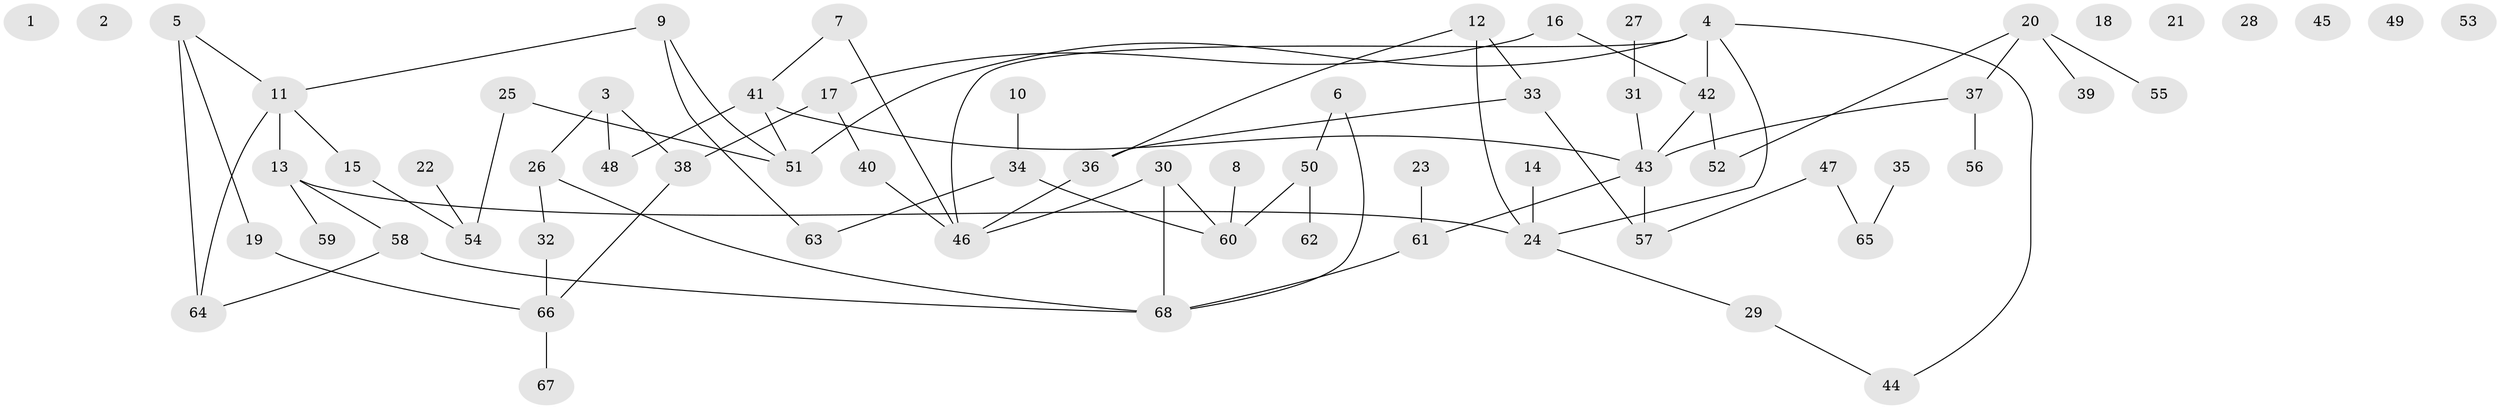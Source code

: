 // Generated by graph-tools (version 1.1) at 2025/40/03/09/25 04:40:45]
// undirected, 68 vertices, 79 edges
graph export_dot {
graph [start="1"]
  node [color=gray90,style=filled];
  1;
  2;
  3;
  4;
  5;
  6;
  7;
  8;
  9;
  10;
  11;
  12;
  13;
  14;
  15;
  16;
  17;
  18;
  19;
  20;
  21;
  22;
  23;
  24;
  25;
  26;
  27;
  28;
  29;
  30;
  31;
  32;
  33;
  34;
  35;
  36;
  37;
  38;
  39;
  40;
  41;
  42;
  43;
  44;
  45;
  46;
  47;
  48;
  49;
  50;
  51;
  52;
  53;
  54;
  55;
  56;
  57;
  58;
  59;
  60;
  61;
  62;
  63;
  64;
  65;
  66;
  67;
  68;
  3 -- 26;
  3 -- 38;
  3 -- 48;
  4 -- 24;
  4 -- 42;
  4 -- 44;
  4 -- 46;
  4 -- 51;
  5 -- 11;
  5 -- 19;
  5 -- 64;
  6 -- 50;
  6 -- 68;
  7 -- 41;
  7 -- 46;
  8 -- 60;
  9 -- 11;
  9 -- 51;
  9 -- 63;
  10 -- 34;
  11 -- 13;
  11 -- 15;
  11 -- 64;
  12 -- 24;
  12 -- 33;
  12 -- 36;
  13 -- 24;
  13 -- 58;
  13 -- 59;
  14 -- 24;
  15 -- 54;
  16 -- 17;
  16 -- 42;
  17 -- 38;
  17 -- 40;
  19 -- 66;
  20 -- 37;
  20 -- 39;
  20 -- 52;
  20 -- 55;
  22 -- 54;
  23 -- 61;
  24 -- 29;
  25 -- 51;
  25 -- 54;
  26 -- 32;
  26 -- 68;
  27 -- 31;
  29 -- 44;
  30 -- 46;
  30 -- 60;
  30 -- 68;
  31 -- 43;
  32 -- 66;
  33 -- 36;
  33 -- 57;
  34 -- 60;
  34 -- 63;
  35 -- 65;
  36 -- 46;
  37 -- 43;
  37 -- 56;
  38 -- 66;
  40 -- 46;
  41 -- 43;
  41 -- 48;
  41 -- 51;
  42 -- 43;
  42 -- 52;
  43 -- 57;
  43 -- 61;
  47 -- 57;
  47 -- 65;
  50 -- 60;
  50 -- 62;
  58 -- 64;
  58 -- 68;
  61 -- 68;
  66 -- 67;
}
